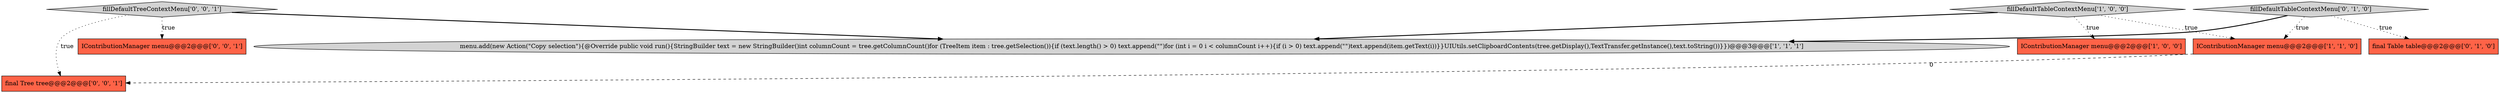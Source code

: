 digraph {
7 [style = filled, label = "fillDefaultTreeContextMenu['0', '0', '1']", fillcolor = lightgray, shape = diamond image = "AAA0AAABBB3BBB"];
3 [style = filled, label = "IContributionManager menu@@@2@@@['1', '1', '0']", fillcolor = tomato, shape = box image = "AAA0AAABBB1BBB"];
8 [style = filled, label = "final Tree tree@@@2@@@['0', '0', '1']", fillcolor = tomato, shape = box image = "AAA0AAABBB3BBB"];
1 [style = filled, label = "fillDefaultTableContextMenu['1', '0', '0']", fillcolor = lightgray, shape = diamond image = "AAA0AAABBB1BBB"];
6 [style = filled, label = "IContributionManager menu@@@2@@@['0', '0', '1']", fillcolor = tomato, shape = box image = "AAA0AAABBB3BBB"];
5 [style = filled, label = "fillDefaultTableContextMenu['0', '1', '0']", fillcolor = lightgray, shape = diamond image = "AAA0AAABBB2BBB"];
0 [style = filled, label = "menu.add(new Action(\"Copy selection\"){@Override public void run(){StringBuilder text = new StringBuilder()int columnCount = tree.getColumnCount()for (TreeItem item : tree.getSelection()){if (text.length() > 0) text.append(\"\")for (int i = 0 i < columnCount i++){if (i > 0) text.append(\"\")text.append(item.getText(i))}}UIUtils.setClipboardContents(tree.getDisplay(),TextTransfer.getInstance(),text.toString())}})@@@3@@@['1', '1', '1']", fillcolor = lightgray, shape = ellipse image = "AAA0AAABBB1BBB"];
4 [style = filled, label = "final Table table@@@2@@@['0', '1', '0']", fillcolor = tomato, shape = box image = "AAA0AAABBB2BBB"];
2 [style = filled, label = "IContributionManager menu@@@2@@@['1', '0', '0']", fillcolor = tomato, shape = box image = "AAA0AAABBB1BBB"];
3->8 [style = dashed, label="0"];
7->6 [style = dotted, label="true"];
7->0 [style = bold, label=""];
1->0 [style = bold, label=""];
5->3 [style = dotted, label="true"];
1->2 [style = dotted, label="true"];
7->8 [style = dotted, label="true"];
5->0 [style = bold, label=""];
5->4 [style = dotted, label="true"];
1->3 [style = dotted, label="true"];
}
